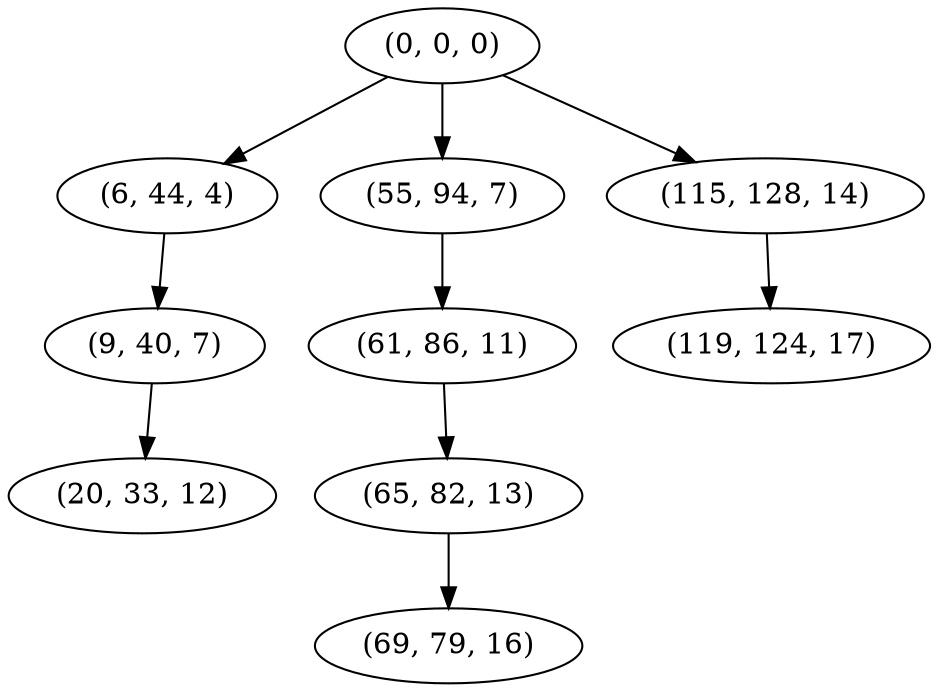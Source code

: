 digraph tree {
    "(0, 0, 0)";
    "(6, 44, 4)";
    "(9, 40, 7)";
    "(20, 33, 12)";
    "(55, 94, 7)";
    "(61, 86, 11)";
    "(65, 82, 13)";
    "(69, 79, 16)";
    "(115, 128, 14)";
    "(119, 124, 17)";
    "(0, 0, 0)" -> "(6, 44, 4)";
    "(0, 0, 0)" -> "(55, 94, 7)";
    "(0, 0, 0)" -> "(115, 128, 14)";
    "(6, 44, 4)" -> "(9, 40, 7)";
    "(9, 40, 7)" -> "(20, 33, 12)";
    "(55, 94, 7)" -> "(61, 86, 11)";
    "(61, 86, 11)" -> "(65, 82, 13)";
    "(65, 82, 13)" -> "(69, 79, 16)";
    "(115, 128, 14)" -> "(119, 124, 17)";
}
